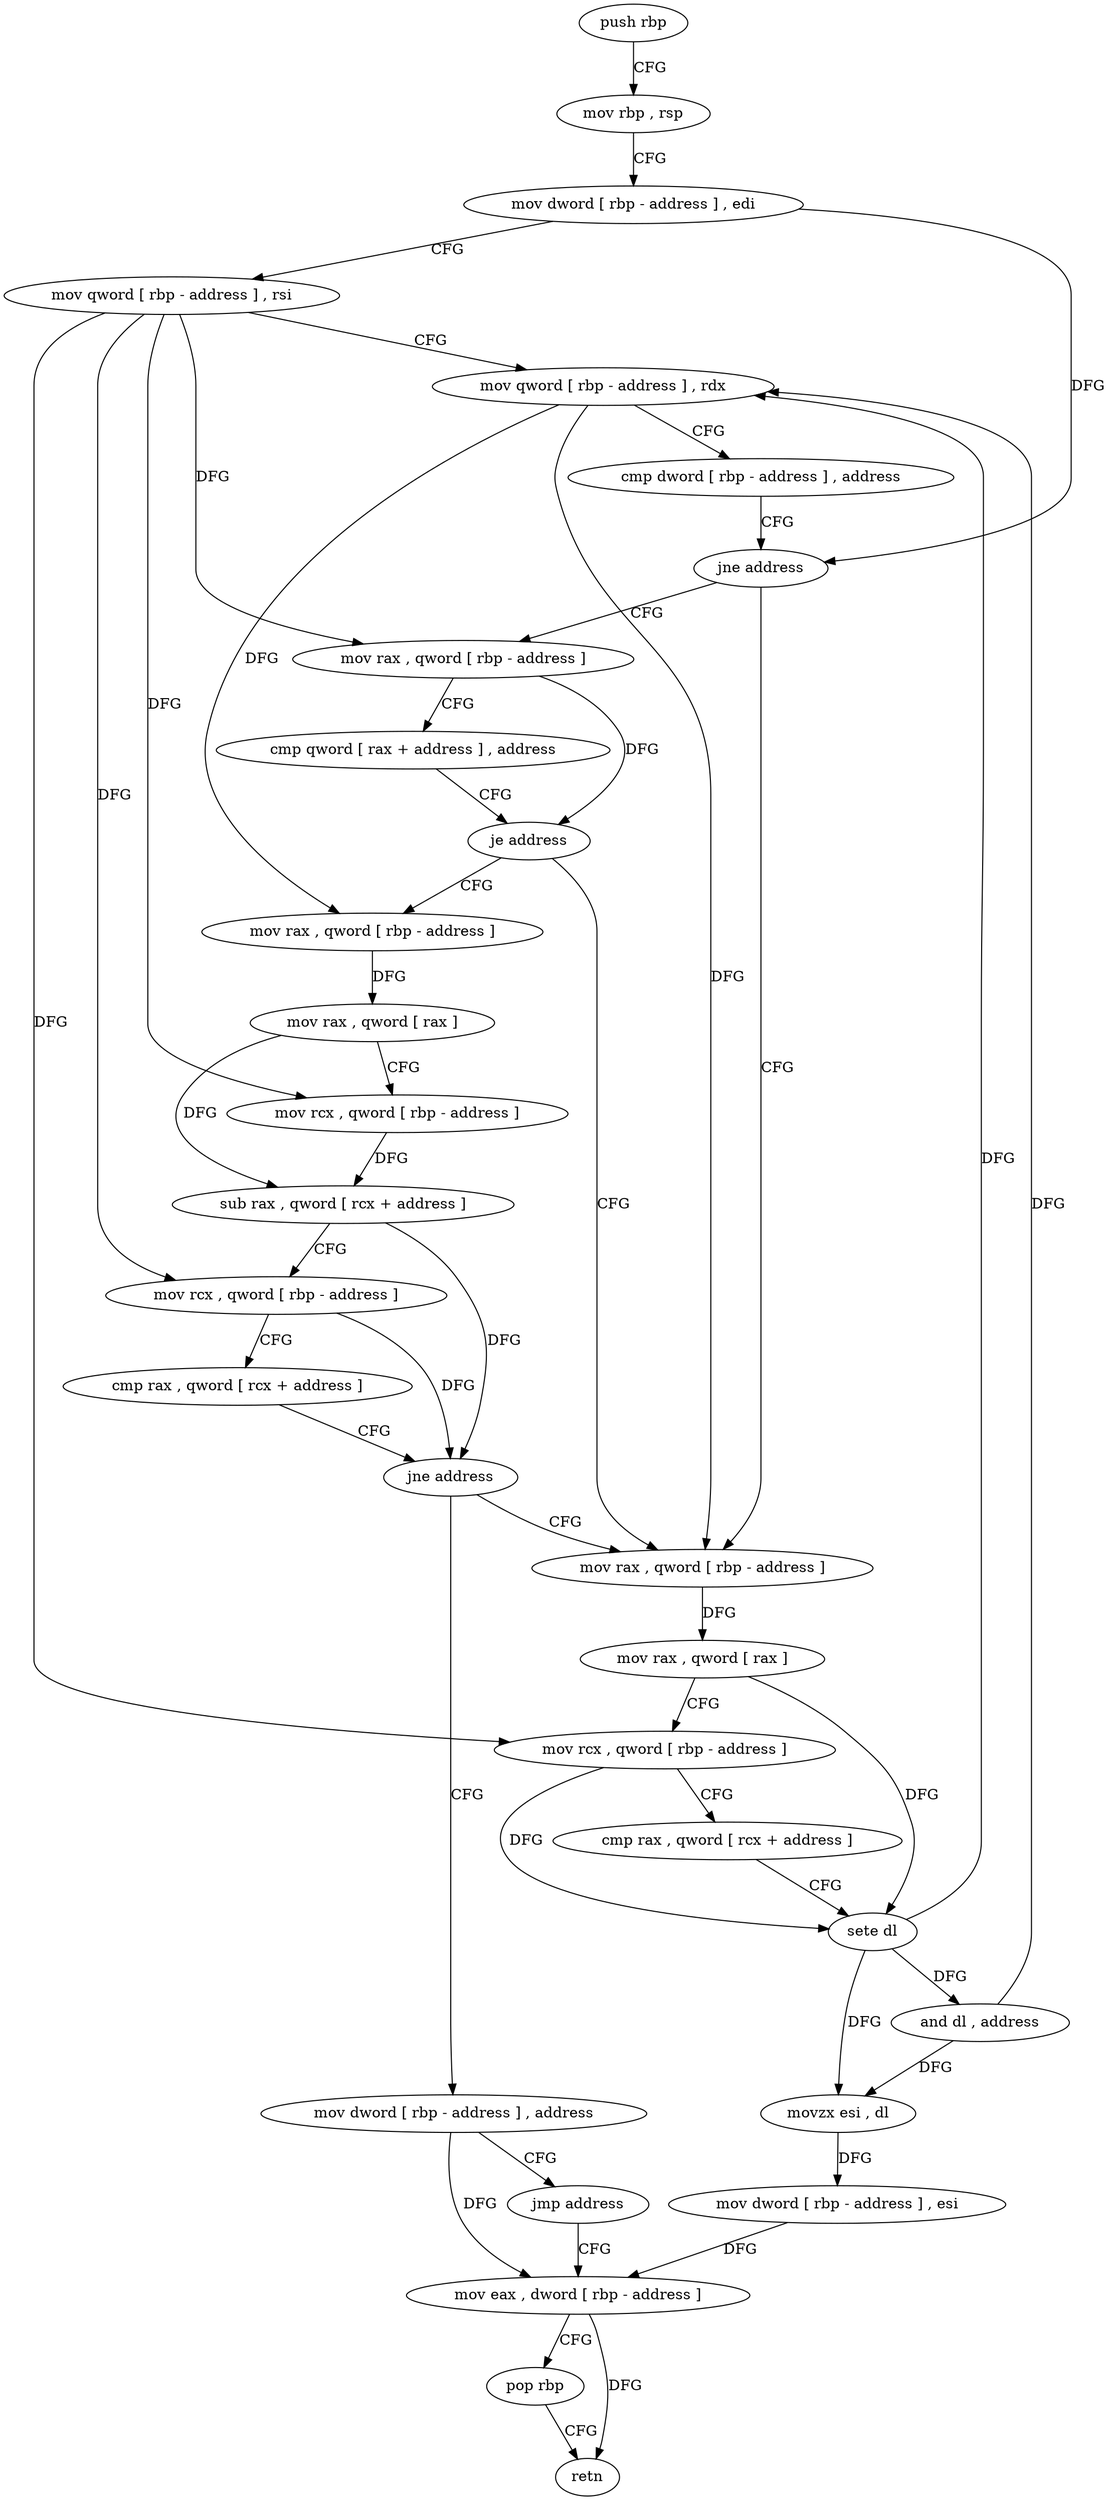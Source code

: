 digraph "func" {
"4290976" [label = "push rbp" ]
"4290977" [label = "mov rbp , rsp" ]
"4290980" [label = "mov dword [ rbp - address ] , edi" ]
"4290983" [label = "mov qword [ rbp - address ] , rsi" ]
"4290987" [label = "mov qword [ rbp - address ] , rdx" ]
"4290991" [label = "cmp dword [ rbp - address ] , address" ]
"4290995" [label = "jne address" ]
"4291057" [label = "mov rax , qword [ rbp - address ]" ]
"4291001" [label = "mov rax , qword [ rbp - address ]" ]
"4291061" [label = "mov rax , qword [ rax ]" ]
"4291064" [label = "mov rcx , qword [ rbp - address ]" ]
"4291068" [label = "cmp rax , qword [ rcx + address ]" ]
"4291072" [label = "sete dl" ]
"4291075" [label = "and dl , address" ]
"4291078" [label = "movzx esi , dl" ]
"4291081" [label = "mov dword [ rbp - address ] , esi" ]
"4291084" [label = "mov eax , dword [ rbp - address ]" ]
"4291005" [label = "cmp qword [ rax + address ] , address" ]
"4291010" [label = "je address" ]
"4291016" [label = "mov rax , qword [ rbp - address ]" ]
"4291020" [label = "mov rax , qword [ rax ]" ]
"4291023" [label = "mov rcx , qword [ rbp - address ]" ]
"4291027" [label = "sub rax , qword [ rcx + address ]" ]
"4291031" [label = "mov rcx , qword [ rbp - address ]" ]
"4291035" [label = "cmp rax , qword [ rcx + address ]" ]
"4291039" [label = "jne address" ]
"4291045" [label = "mov dword [ rbp - address ] , address" ]
"4291052" [label = "jmp address" ]
"4291087" [label = "pop rbp" ]
"4291088" [label = "retn" ]
"4290976" -> "4290977" [ label = "CFG" ]
"4290977" -> "4290980" [ label = "CFG" ]
"4290980" -> "4290983" [ label = "CFG" ]
"4290980" -> "4290995" [ label = "DFG" ]
"4290983" -> "4290987" [ label = "CFG" ]
"4290983" -> "4291064" [ label = "DFG" ]
"4290983" -> "4291001" [ label = "DFG" ]
"4290983" -> "4291023" [ label = "DFG" ]
"4290983" -> "4291031" [ label = "DFG" ]
"4290987" -> "4290991" [ label = "CFG" ]
"4290987" -> "4291057" [ label = "DFG" ]
"4290987" -> "4291016" [ label = "DFG" ]
"4290991" -> "4290995" [ label = "CFG" ]
"4290995" -> "4291057" [ label = "CFG" ]
"4290995" -> "4291001" [ label = "CFG" ]
"4291057" -> "4291061" [ label = "DFG" ]
"4291001" -> "4291005" [ label = "CFG" ]
"4291001" -> "4291010" [ label = "DFG" ]
"4291061" -> "4291064" [ label = "CFG" ]
"4291061" -> "4291072" [ label = "DFG" ]
"4291064" -> "4291068" [ label = "CFG" ]
"4291064" -> "4291072" [ label = "DFG" ]
"4291068" -> "4291072" [ label = "CFG" ]
"4291072" -> "4291075" [ label = "DFG" ]
"4291072" -> "4290987" [ label = "DFG" ]
"4291072" -> "4291078" [ label = "DFG" ]
"4291075" -> "4291078" [ label = "DFG" ]
"4291075" -> "4290987" [ label = "DFG" ]
"4291078" -> "4291081" [ label = "DFG" ]
"4291081" -> "4291084" [ label = "DFG" ]
"4291084" -> "4291087" [ label = "CFG" ]
"4291084" -> "4291088" [ label = "DFG" ]
"4291005" -> "4291010" [ label = "CFG" ]
"4291010" -> "4291057" [ label = "CFG" ]
"4291010" -> "4291016" [ label = "CFG" ]
"4291016" -> "4291020" [ label = "DFG" ]
"4291020" -> "4291023" [ label = "CFG" ]
"4291020" -> "4291027" [ label = "DFG" ]
"4291023" -> "4291027" [ label = "DFG" ]
"4291027" -> "4291031" [ label = "CFG" ]
"4291027" -> "4291039" [ label = "DFG" ]
"4291031" -> "4291035" [ label = "CFG" ]
"4291031" -> "4291039" [ label = "DFG" ]
"4291035" -> "4291039" [ label = "CFG" ]
"4291039" -> "4291057" [ label = "CFG" ]
"4291039" -> "4291045" [ label = "CFG" ]
"4291045" -> "4291052" [ label = "CFG" ]
"4291045" -> "4291084" [ label = "DFG" ]
"4291052" -> "4291084" [ label = "CFG" ]
"4291087" -> "4291088" [ label = "CFG" ]
}
